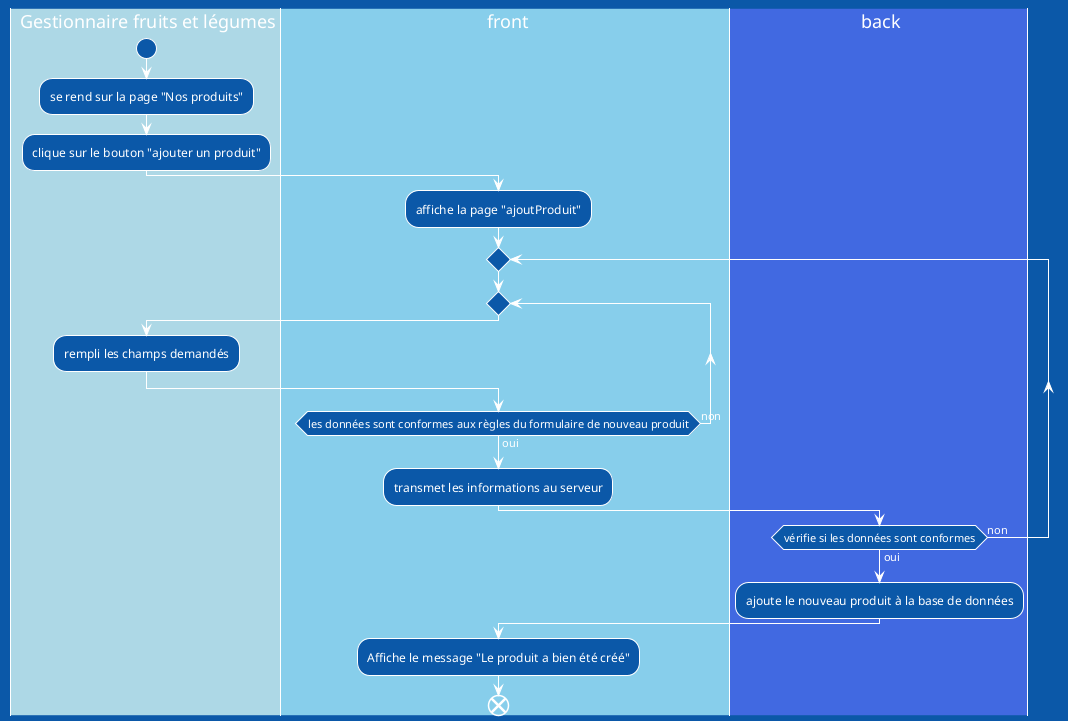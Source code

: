 @startuml "AVES - ajouter un produit"
!theme amiga

|#LightBlue|u| Gestionnaire fruits et légumes
start
|#SkyBlue|f| front
|#RoyalBlue|b| back

|u|
:se rend sur la page "Nos produits";
:clique sur le bouton "ajouter un produit";
|f|
:affiche la page "ajoutProduit";
repeat
repeat
|u|
:rempli les champs demandés;
|f|
repeatwhile(les données sont conformes aux règles du formulaire de nouveau produit) is(non) not(oui)
:transmet les informations au serveur;
|b|
repeatwhile(vérifie si les données sont conformes) is(non) not(oui)
:ajoute le nouveau produit à la base de données;
|f|
:Affiche le message "Le produit a bien été créé";

end

@enduml


@startuml "AVES - modifié un produit"
!theme amiga

|#LightBlue|u| Gestionnaire fruits et légumes
start
|#SkyBlue|f| front
|#RoyalBlue|b| back

|u|
:se rend sur la page "Nos produits";
:clique sur le bouton "modifier un produit";
|f|
:transmet la demande au serveur;
|b|
:importe les données liées au produit;
|f|
:affiche la page "modifierProduit" avec les champs pré-remplis;
repeat
repeat
|u|
:modifie les champs de données;
|f|
repeatwhile(les données sont conformes aux règles du formulaire de produit) is(non) not(oui)
:transmet les informations au serveur;
|b|
repeatwhile(vérifie si les données sont conformes) is(non) not(oui)
:modifie les données du produit dans la base de données;
|f|
:Affiche le message "Ce produit a bien été modifié";

end

@enduml


@startuml "AVES - supprimer un produit"
!theme amiga

|#LightBlue|u| Gestionnaire fruits et légumes
start
|#SkyBlue|f| front
|#RoyalBlue|b| back

|u|
:se rend sur la page "Nos produits";
:clique sur le bouton "supprimer un produit";
|f|
:affiche le message "êtes-vous sur de vouloir supprimer ce produit ?";
|u|
if(choisi de cliquer sur :) is(oui) then
|f|
:transmet les données au server;
|b|
:efface les données du produit de la base de données;
|f|
:Affiche "produit supprimé";
else(non)
|f|
:Affiche la page des produits;
endif

end

@enduml
